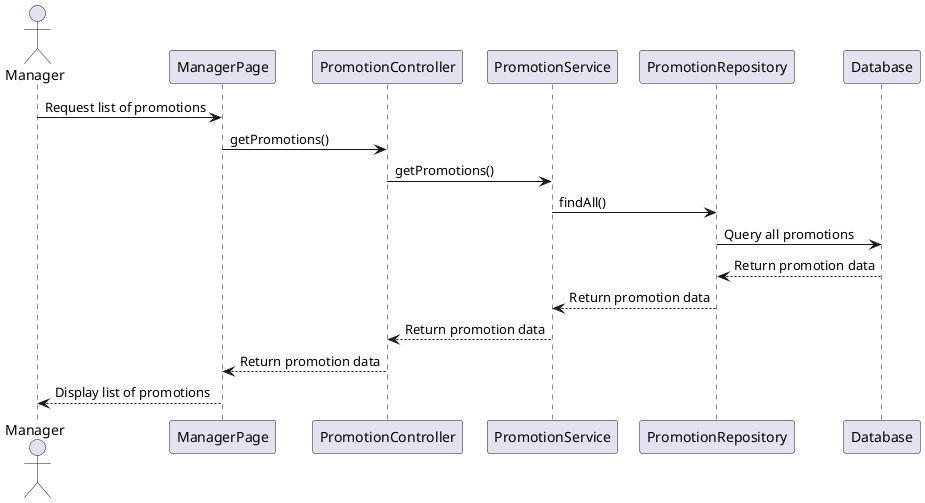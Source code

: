 @startuml
actor Manager

Manager -> ManagerPage: Request list of promotions
ManagerPage -> PromotionController: getPromotions()
PromotionController -> PromotionService: getPromotions()
PromotionService -> PromotionRepository: findAll()
PromotionRepository -> Database: Query all promotions
Database --> PromotionRepository: Return promotion data
PromotionRepository --> PromotionService: Return promotion data
PromotionService --> PromotionController: Return promotion data
PromotionController --> ManagerPage: Return promotion data
ManagerPage --> Manager: Display list of promotions
@enduml
